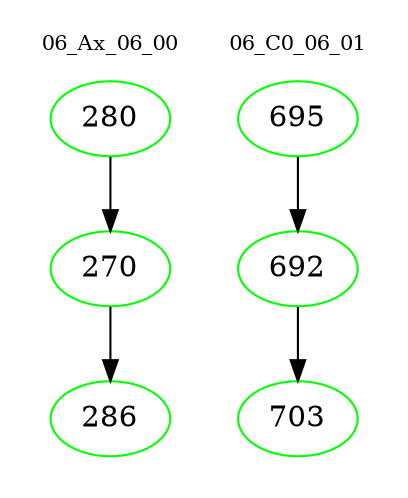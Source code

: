 digraph{
subgraph cluster_0 {
color = white
label = "06_Ax_06_00";
fontsize=10;
T0_280 [label="280", color="green"]
T0_280 -> T0_270 [color="black"]
T0_270 [label="270", color="green"]
T0_270 -> T0_286 [color="black"]
T0_286 [label="286", color="green"]
}
subgraph cluster_1 {
color = white
label = "06_C0_06_01";
fontsize=10;
T1_695 [label="695", color="green"]
T1_695 -> T1_692 [color="black"]
T1_692 [label="692", color="green"]
T1_692 -> T1_703 [color="black"]
T1_703 [label="703", color="green"]
}
}
